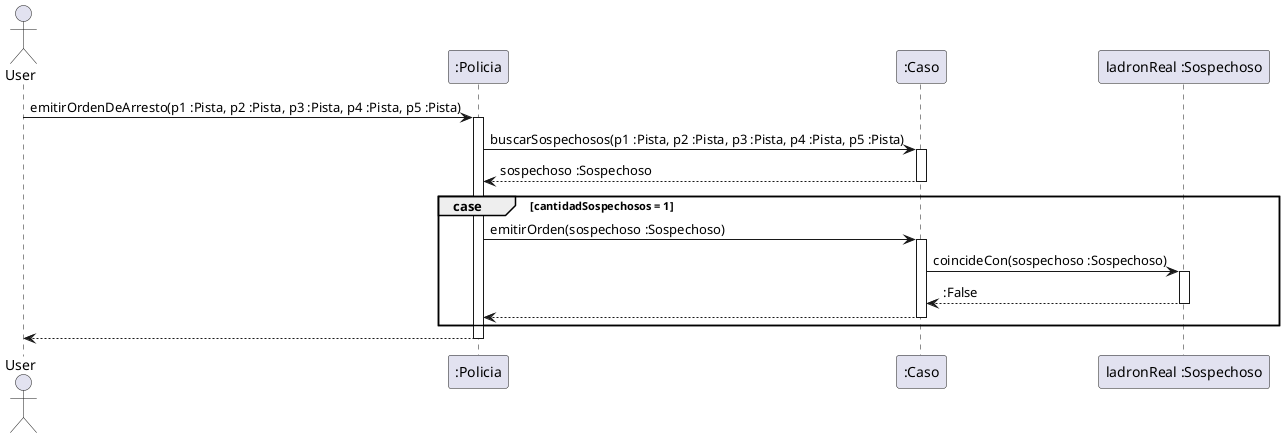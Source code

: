 @startuml

Actor User

User -> ":Policia" : emitirOrdenDeArresto(p1 :Pista, p2 :Pista, p3 :Pista, p4 :Pista, p5 :Pista)
Activate ":Policia"

":Policia" -> ":Caso" : buscarSospechosos(p1 :Pista, p2 :Pista, p3 :Pista, p4 :Pista, p5 :Pista)
activate ":Caso"

":Caso" --> ":Policia" : sospechoso :Sospechoso
deactivate ":Caso"

group case [cantidadSospechosos = 1]

    ":Policia" -> ":Caso" : emitirOrden(sospechoso :Sospechoso)
    activate ":Caso"

    ":Caso" -> "ladronReal :Sospechoso" : coincideCon(sospechoso :Sospechoso)
    activate "ladronReal :Sospechoso"

    "ladronReal :Sospechoso" --> ":Caso" : :False
    deactivate "ladronReal :Sospechoso"

    ":Caso" --> ":Policia"
    deactivate ":Caso"

end

":Policia" --> User
deactivate ":Policia"

@enduml